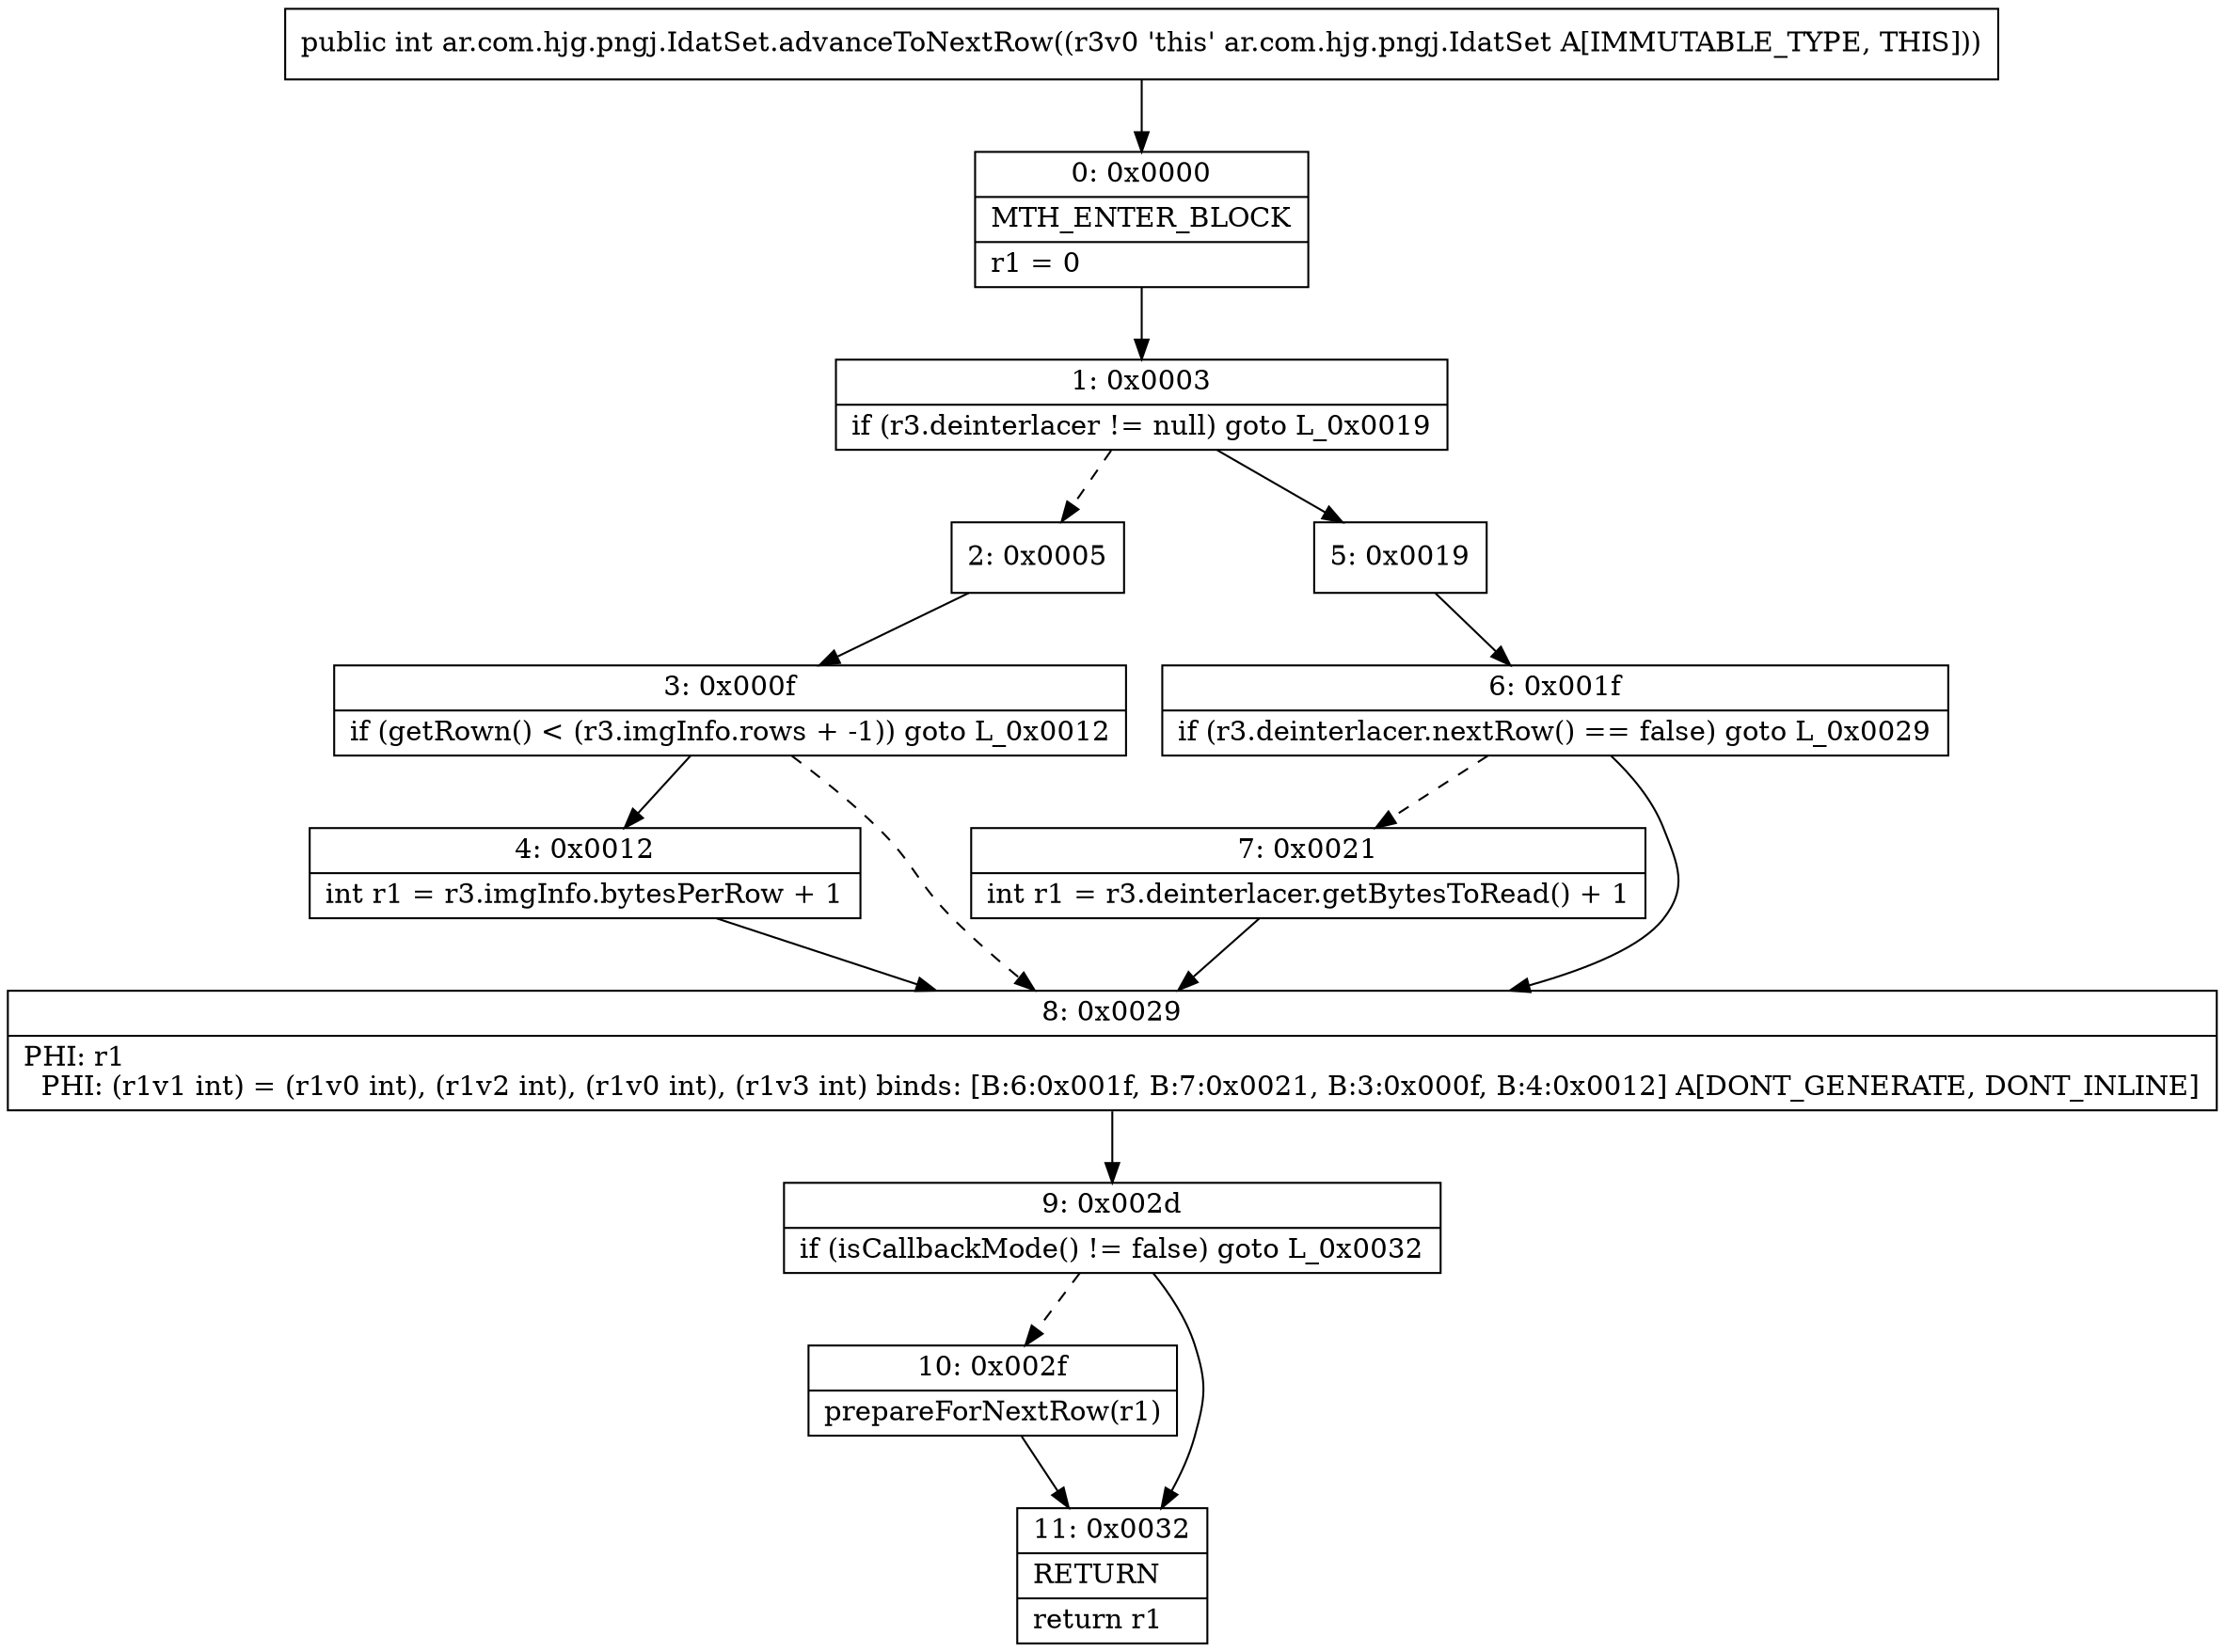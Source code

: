 digraph "CFG forar.com.hjg.pngj.IdatSet.advanceToNextRow()I" {
Node_0 [shape=record,label="{0\:\ 0x0000|MTH_ENTER_BLOCK\l|r1 = 0\l}"];
Node_1 [shape=record,label="{1\:\ 0x0003|if (r3.deinterlacer != null) goto L_0x0019\l}"];
Node_2 [shape=record,label="{2\:\ 0x0005}"];
Node_3 [shape=record,label="{3\:\ 0x000f|if (getRown() \< (r3.imgInfo.rows + \-1)) goto L_0x0012\l}"];
Node_4 [shape=record,label="{4\:\ 0x0012|int r1 = r3.imgInfo.bytesPerRow + 1\l}"];
Node_5 [shape=record,label="{5\:\ 0x0019}"];
Node_6 [shape=record,label="{6\:\ 0x001f|if (r3.deinterlacer.nextRow() == false) goto L_0x0029\l}"];
Node_7 [shape=record,label="{7\:\ 0x0021|int r1 = r3.deinterlacer.getBytesToRead() + 1\l}"];
Node_8 [shape=record,label="{8\:\ 0x0029|PHI: r1 \l  PHI: (r1v1 int) = (r1v0 int), (r1v2 int), (r1v0 int), (r1v3 int) binds: [B:6:0x001f, B:7:0x0021, B:3:0x000f, B:4:0x0012] A[DONT_GENERATE, DONT_INLINE]\l}"];
Node_9 [shape=record,label="{9\:\ 0x002d|if (isCallbackMode() != false) goto L_0x0032\l}"];
Node_10 [shape=record,label="{10\:\ 0x002f|prepareForNextRow(r1)\l}"];
Node_11 [shape=record,label="{11\:\ 0x0032|RETURN\l|return r1\l}"];
MethodNode[shape=record,label="{public int ar.com.hjg.pngj.IdatSet.advanceToNextRow((r3v0 'this' ar.com.hjg.pngj.IdatSet A[IMMUTABLE_TYPE, THIS])) }"];
MethodNode -> Node_0;
Node_0 -> Node_1;
Node_1 -> Node_2[style=dashed];
Node_1 -> Node_5;
Node_2 -> Node_3;
Node_3 -> Node_4;
Node_3 -> Node_8[style=dashed];
Node_4 -> Node_8;
Node_5 -> Node_6;
Node_6 -> Node_7[style=dashed];
Node_6 -> Node_8;
Node_7 -> Node_8;
Node_8 -> Node_9;
Node_9 -> Node_10[style=dashed];
Node_9 -> Node_11;
Node_10 -> Node_11;
}

